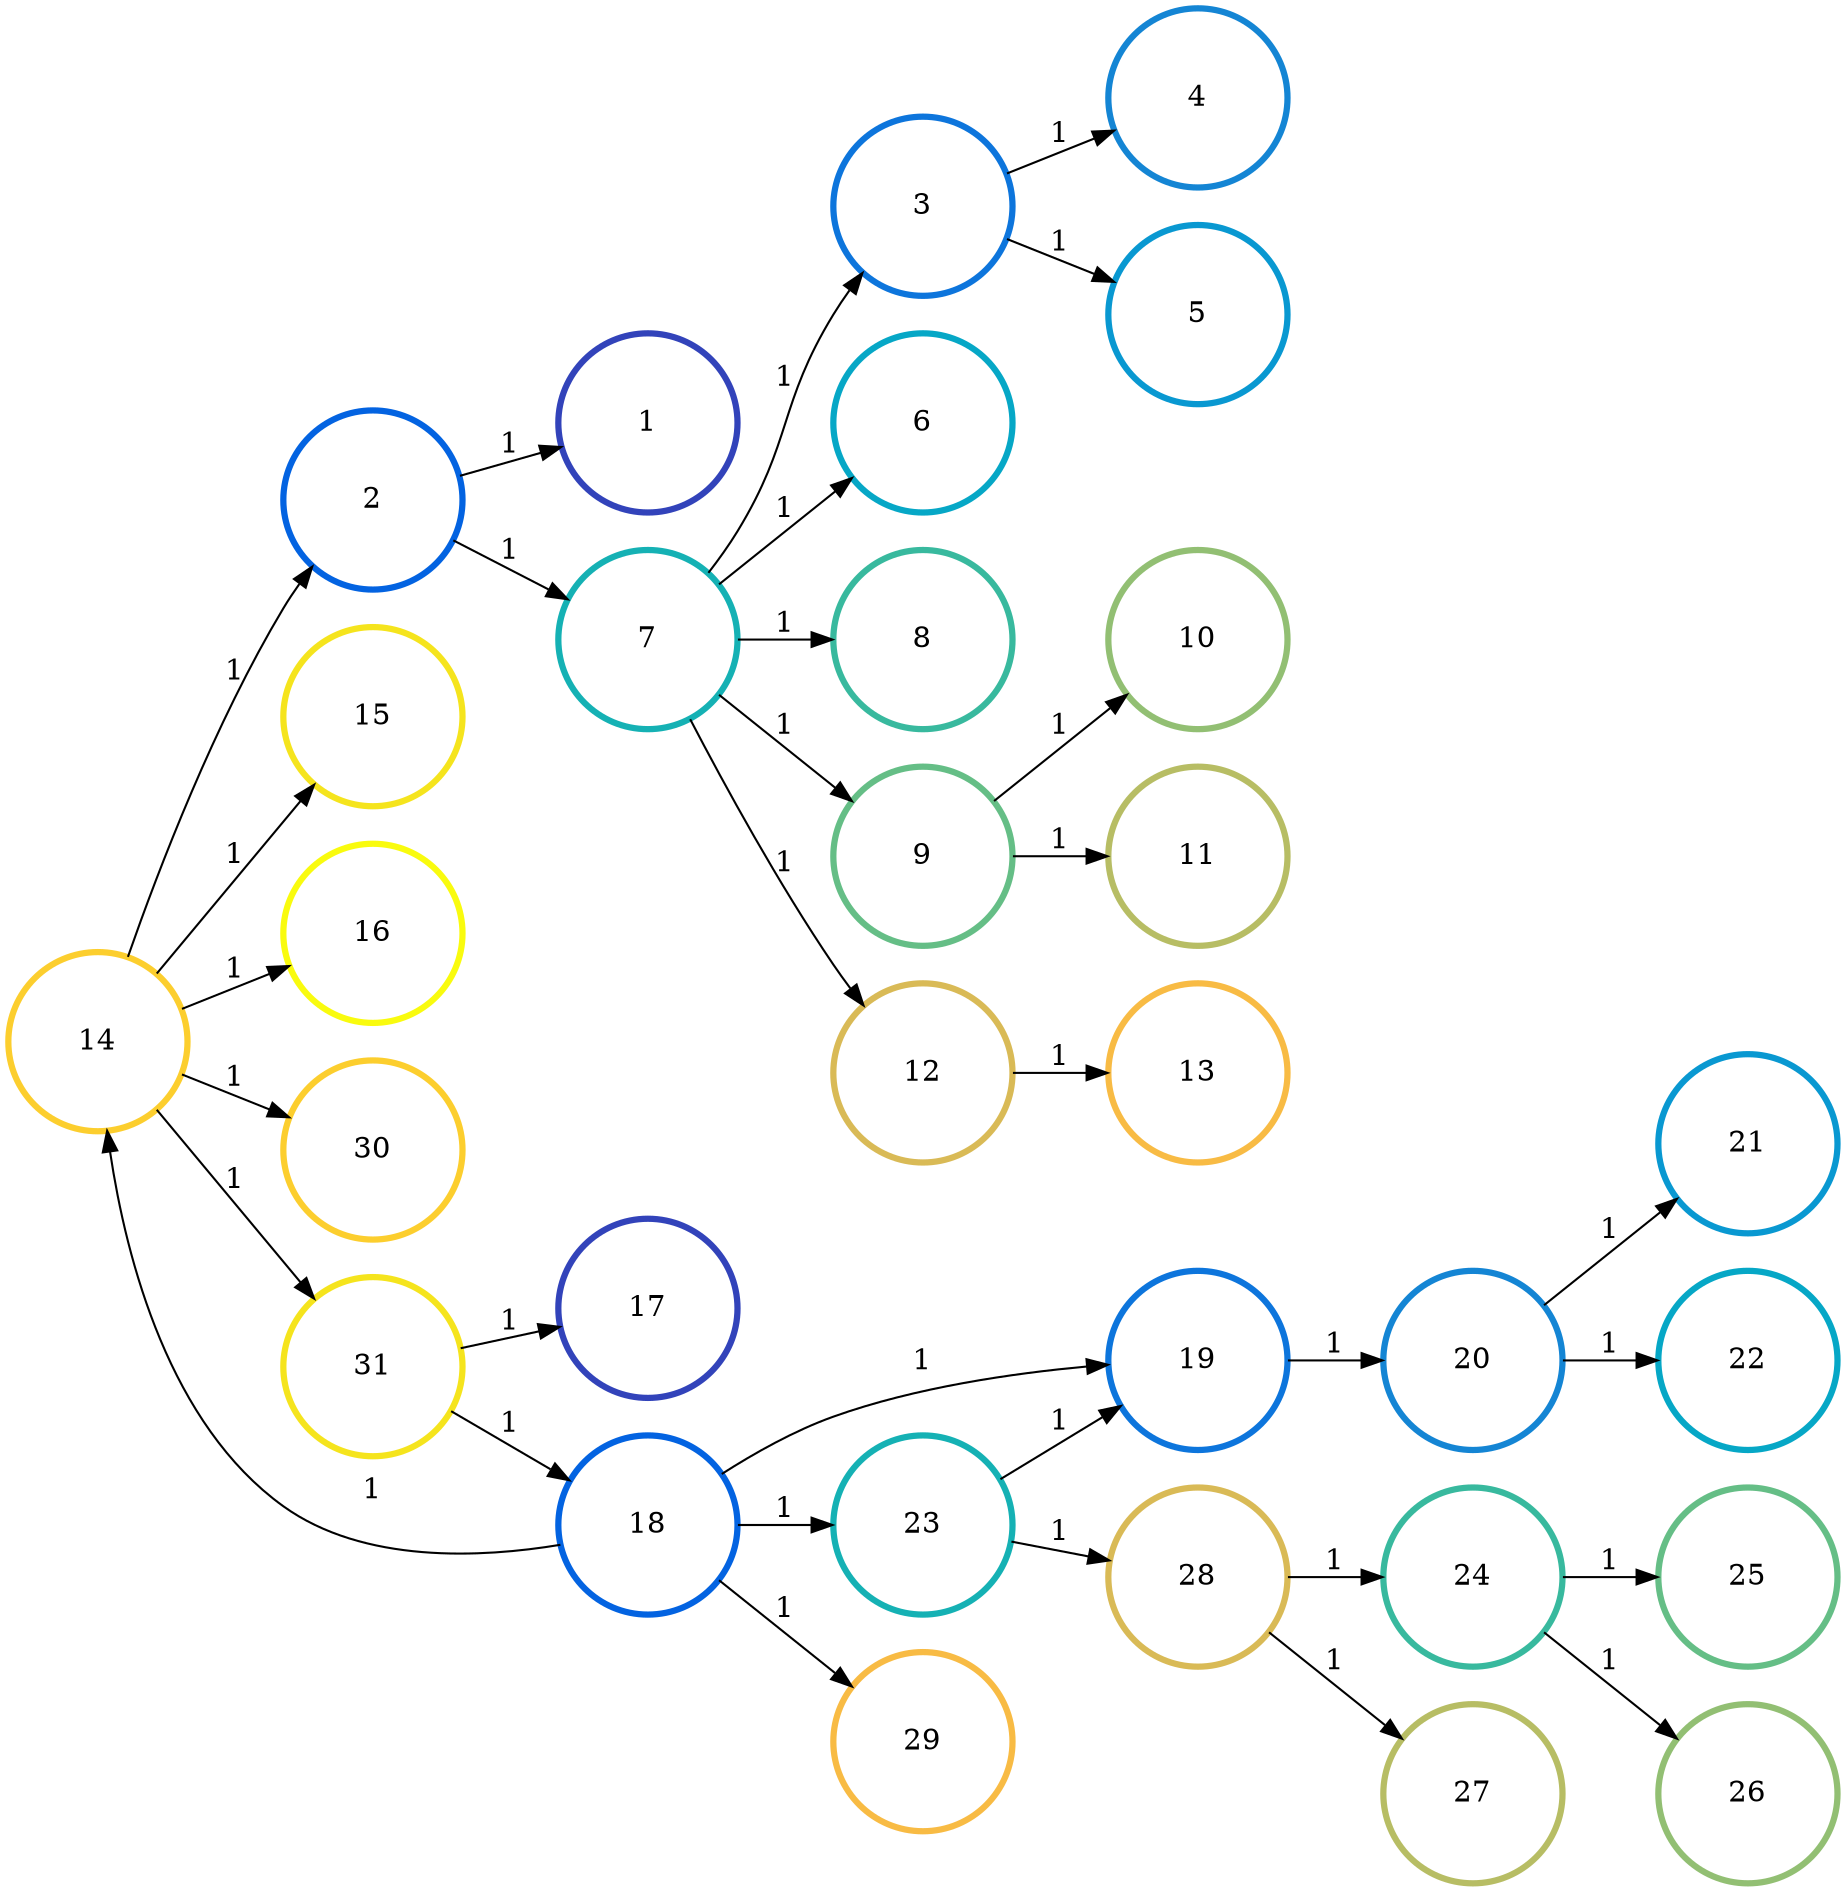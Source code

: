 digraph N {
	overlap="false"
	rankdir="LR"
	0 [label="1",width=1.2,height=1.2,style="",penwidth=3,color="#3243BA"]
	1 [label="2",width=1.2,height=1.2,style="",penwidth=3,color="#0363E1"]
	2 [label="3",width=1.2,height=1.2,style="",penwidth=3,color="#0D75DC"]
	3 [label="4",width=1.2,height=1.2,style="",penwidth=3,color="#1485D4"]
	4 [label="5",width=1.2,height=1.2,style="",penwidth=3,color="#0998D1"]
	5 [label="6",width=1.2,height=1.2,style="",penwidth=3,color="#06A7C6"]
	6 [label="7",width=1.2,height=1.2,style="",penwidth=3,color="#15B1B4"]
	7 [label="8",width=1.2,height=1.2,style="",penwidth=3,color="#38B99E"]
	8 [label="9",width=1.2,height=1.2,style="",penwidth=3,color="#65BE86"]
	9 [label="10",width=1.2,height=1.2,style="",penwidth=3,color="#92BF73"]
	10 [label="11",width=1.2,height=1.2,style="",penwidth=3,color="#B7BD64"]
	11 [label="12",width=1.2,height=1.2,style="",penwidth=3,color="#D9BA56"]
	12 [label="13",width=1.2,height=1.2,style="",penwidth=3,color="#F8BB44"]
	13 [label="14",width=1.2,height=1.2,style="",penwidth=3,color="#FCCE2E"]
	14 [label="15",width=1.2,height=1.2,style="",penwidth=3,color="#F5E41D"]
	15 [label="16",width=1.2,height=1.2,style="",penwidth=3,color="#F9FB0E"]
	16 [label="17",width=1.2,height=1.2,style="",penwidth=3,color="#3243BA"]
	17 [label="18",width=1.2,height=1.2,style="",penwidth=3,color="#0363E1"]
	18 [label="19",width=1.2,height=1.2,style="",penwidth=3,color="#0D75DC"]
	19 [label="20",width=1.2,height=1.2,style="",penwidth=3,color="#1485D4"]
	20 [label="21",width=1.2,height=1.2,style="",penwidth=3,color="#0998D1"]
	21 [label="22",width=1.2,height=1.2,style="",penwidth=3,color="#06A7C6"]
	22 [label="23",width=1.2,height=1.2,style="",penwidth=3,color="#15B1B4"]
	23 [label="24",width=1.2,height=1.2,style="",penwidth=3,color="#38B99E"]
	24 [label="25",width=1.2,height=1.2,style="",penwidth=3,color="#65BE86"]
	25 [label="26",width=1.2,height=1.2,style="",penwidth=3,color="#92BF73"]
	26 [label="27",width=1.2,height=1.2,style="",penwidth=3,color="#B7BD64"]
	27 [label="28",width=1.2,height=1.2,style="",penwidth=3,color="#D9BA56"]
	28 [label="29",width=1.2,height=1.2,style="",penwidth=3,color="#F8BB44"]
	29 [label="30",width=1.2,height=1.2,style="",penwidth=3,color="#FCCE2E"]
	30 [label="31",width=1.2,height=1.2,style="",penwidth=3,color="#F5E41D"]
	1 -> 0 [penwidth=1,color=black,label="1"]
	1 -> 6 [penwidth=1,color=black,label="1"]
	2 -> 3 [penwidth=1,color=black,label="1"]
	2 -> 4 [penwidth=1,color=black,label="1"]
	6 -> 2 [penwidth=1,color=black,label="1"]
	6 -> 5 [penwidth=1,color=black,label="1"]
	6 -> 7 [penwidth=1,color=black,label="1"]
	6 -> 8 [penwidth=1,color=black,label="1"]
	6 -> 11 [penwidth=1,color=black,label="1"]
	8 -> 9 [penwidth=1,color=black,label="1"]
	8 -> 10 [penwidth=1,color=black,label="1"]
	11 -> 12 [penwidth=1,color=black,label="1"]
	13 -> 1 [penwidth=1,color=black,label="1"]
	13 -> 14 [penwidth=1,color=black,label="1"]
	13 -> 15 [penwidth=1,color=black,label="1"]
	13 -> 29 [penwidth=1,color=black,label="1"]
	13 -> 30 [penwidth=1,color=black,label="1"]
	17 -> 13 [penwidth=1,color=black,label="1"]
	17 -> 18 [penwidth=1,color=black,label="1"]
	17 -> 22 [penwidth=1,color=black,label="1"]
	17 -> 28 [penwidth=1,color=black,label="1"]
	18 -> 19 [penwidth=1,color=black,label="1"]
	19 -> 20 [penwidth=1,color=black,label="1"]
	19 -> 21 [penwidth=1,color=black,label="1"]
	22 -> 18 [penwidth=1,color=black,label="1"]
	22 -> 27 [penwidth=1,color=black,label="1"]
	23 -> 24 [penwidth=1,color=black,label="1"]
	23 -> 25 [penwidth=1,color=black,label="1"]
	27 -> 23 [penwidth=1,color=black,label="1"]
	27 -> 26 [penwidth=1,color=black,label="1"]
	30 -> 16 [penwidth=1,color=black,label="1"]
	30 -> 17 [penwidth=1,color=black,label="1"]
}
